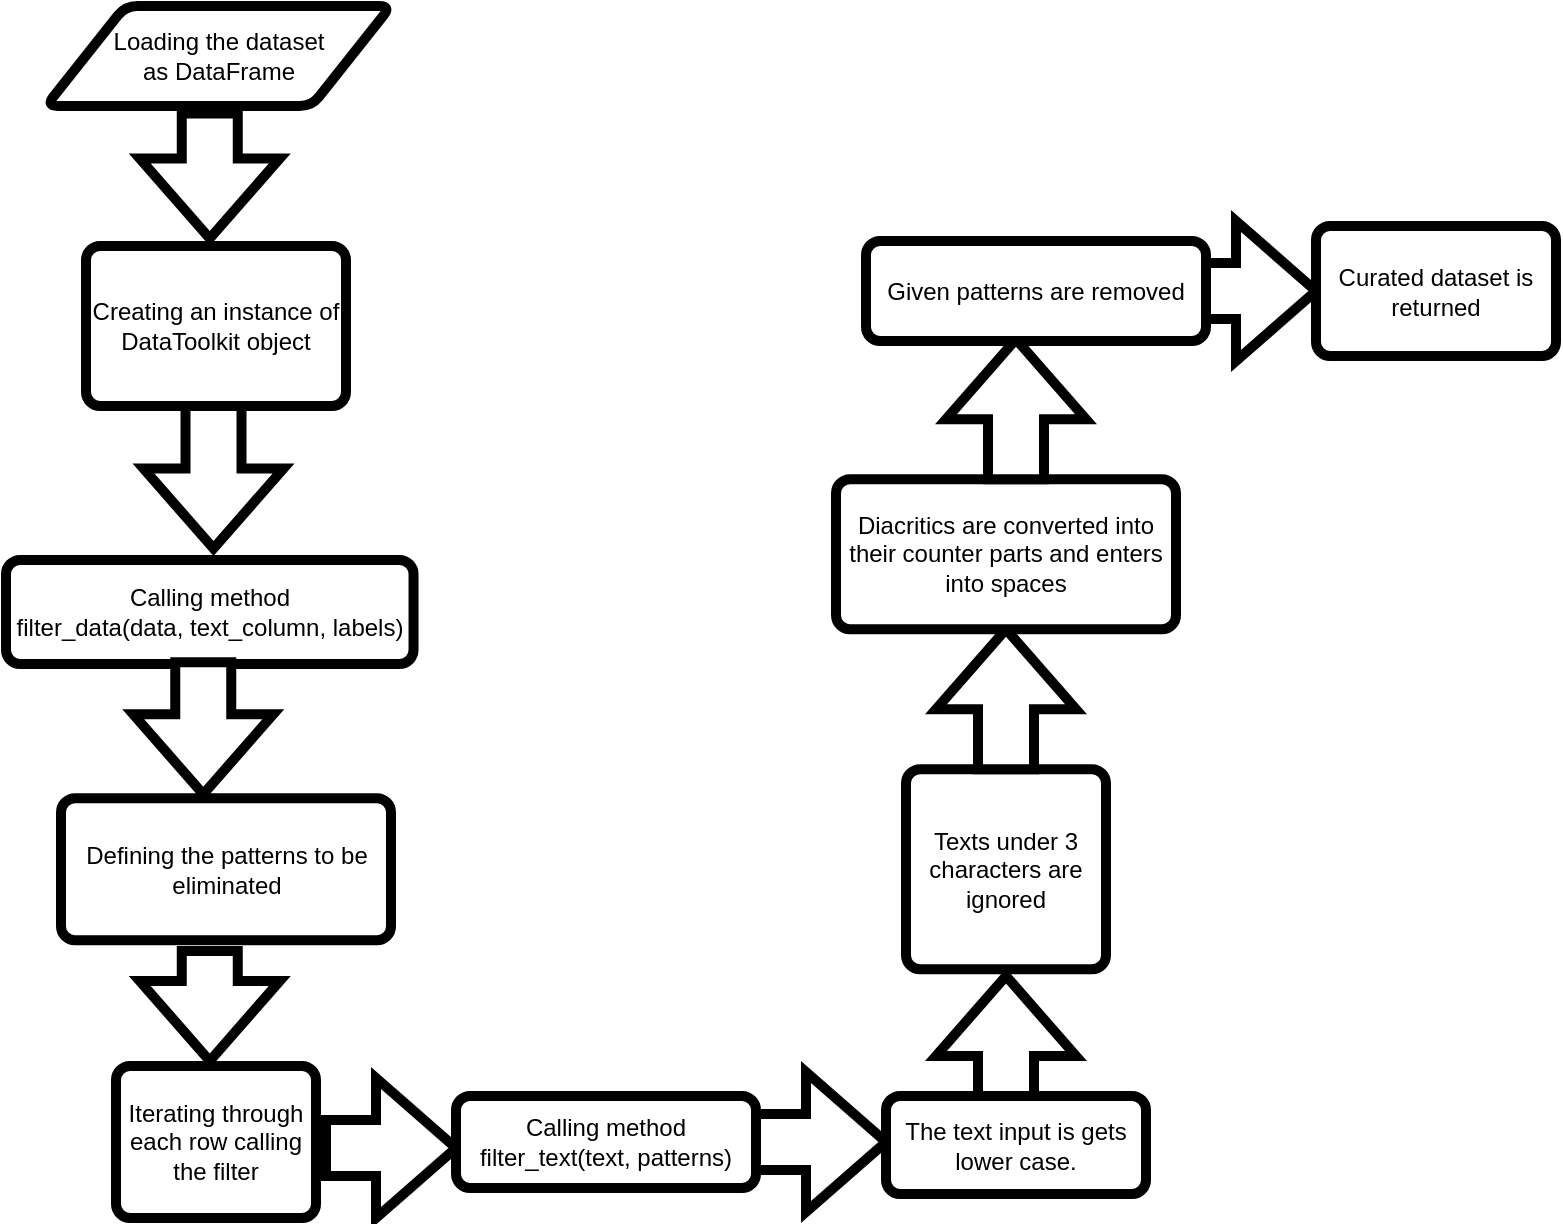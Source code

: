 <mxfile version="26.0.16">
  <diagram name="Page-1" id="z-9ebIY5eiOuRzClkDdE">
    <mxGraphModel dx="1500" dy="814" grid="1" gridSize="10" guides="1" tooltips="1" connect="1" arrows="1" fold="1" page="1" pageScale="1" pageWidth="850" pageHeight="1100" math="0" shadow="0">
      <root>
        <mxCell id="0" />
        <mxCell id="1" parent="0" />
        <mxCell id="M6yBAGcX9ur8Zg72hbxL-10" value="" style="verticalLabelPosition=bottom;verticalAlign=top;html=1;strokeWidth=5;shape=mxgraph.arrows2.arrow;dy=0.6;dx=40;notch=0;rotation=0;" vertex="1" parent="1">
          <mxGeometry x="190" y="656" width="65" height="70" as="geometry" />
        </mxCell>
        <mxCell id="M6yBAGcX9ur8Zg72hbxL-4" value="" style="verticalLabelPosition=bottom;verticalAlign=top;html=1;strokeWidth=5;shape=mxgraph.arrows2.arrow;dy=0.6;dx=40;notch=0;rotation=90;" vertex="1" parent="1">
          <mxGeometry x="100.63" y="170" width="62.5" height="70" as="geometry" />
        </mxCell>
        <mxCell id="M6yBAGcX9ur8Zg72hbxL-2" value="" style="verticalLabelPosition=bottom;verticalAlign=top;html=1;strokeWidth=5;shape=mxgraph.arrows2.arrow;dy=0.6;dx=40;notch=0;rotation=90;" vertex="1" parent="1">
          <mxGeometry x="95.63" y="318.13" width="76.25" height="70" as="geometry" />
        </mxCell>
        <mxCell id="M6yBAGcX9ur8Zg72hbxL-1" value="Creating an instance of DataToolkit object" style="rounded=1;whiteSpace=wrap;html=1;absoluteArcSize=1;arcSize=14;strokeWidth=5;" vertex="1" parent="1">
          <mxGeometry x="70" y="240" width="130" height="80" as="geometry" />
        </mxCell>
        <mxCell id="M6yBAGcX9ur8Zg72hbxL-3" value="&lt;div&gt;Loading the dataset&lt;/div&gt;&lt;div&gt;as DataFrame&lt;/div&gt;" style="shape=parallelogram;html=1;strokeWidth=5;perimeter=parallelogramPerimeter;whiteSpace=wrap;rounded=1;arcSize=12;size=0.23;" vertex="1" parent="1">
          <mxGeometry x="50" y="120" width="172.5" height="50" as="geometry" />
        </mxCell>
        <mxCell id="M6yBAGcX9ur8Zg72hbxL-5" value="Calling method&lt;div&gt;filter_data(data, text_column, labels)&lt;/div&gt;" style="rounded=1;whiteSpace=wrap;html=1;absoluteArcSize=1;arcSize=14;strokeWidth=5;" vertex="1" parent="1">
          <mxGeometry x="30" y="397" width="203.76" height="52" as="geometry" />
        </mxCell>
        <mxCell id="M6yBAGcX9ur8Zg72hbxL-6" value="" style="verticalLabelPosition=bottom;verticalAlign=top;html=1;strokeWidth=5;shape=mxgraph.arrows2.arrow;dy=0.6;dx=40;notch=0;rotation=90;" vertex="1" parent="1">
          <mxGeometry x="95.63" y="446.13" width="66" height="70" as="geometry" />
        </mxCell>
        <mxCell id="M6yBAGcX9ur8Zg72hbxL-7" value="Defining the patterns to be eliminated" style="rounded=1;whiteSpace=wrap;html=1;absoluteArcSize=1;arcSize=14;strokeWidth=5;" vertex="1" parent="1">
          <mxGeometry x="57.5" y="516.13" width="165" height="71" as="geometry" />
        </mxCell>
        <mxCell id="M6yBAGcX9ur8Zg72hbxL-8" value="" style="verticalLabelPosition=bottom;verticalAlign=top;html=1;strokeWidth=5;shape=mxgraph.arrows2.arrow;dy=0.6;dx=40;notch=0;rotation=90;" vertex="1" parent="1">
          <mxGeometry x="104.38" y="585" width="55" height="70" as="geometry" />
        </mxCell>
        <mxCell id="M6yBAGcX9ur8Zg72hbxL-9" value="Iterating through each row calling the filter" style="rounded=1;whiteSpace=wrap;html=1;absoluteArcSize=1;arcSize=14;strokeWidth=5;" vertex="1" parent="1">
          <mxGeometry x="85" y="650" width="100" height="76" as="geometry" />
        </mxCell>
        <mxCell id="M6yBAGcX9ur8Zg72hbxL-11" value="Calling method&lt;div&gt;filter_text(text, patterns)&lt;/div&gt;" style="rounded=1;whiteSpace=wrap;html=1;absoluteArcSize=1;arcSize=14;strokeWidth=5;" vertex="1" parent="1">
          <mxGeometry x="255" y="665" width="150" height="46" as="geometry" />
        </mxCell>
        <mxCell id="M6yBAGcX9ur8Zg72hbxL-12" value="" style="verticalLabelPosition=bottom;verticalAlign=top;html=1;strokeWidth=5;shape=mxgraph.arrows2.arrow;dy=0.6;dx=40;notch=0;" vertex="1" parent="1">
          <mxGeometry x="405" y="653" width="65" height="70" as="geometry" />
        </mxCell>
        <mxCell id="M6yBAGcX9ur8Zg72hbxL-13" value="The text input is gets lower case." style="rounded=1;whiteSpace=wrap;html=1;absoluteArcSize=1;arcSize=14;strokeWidth=5;" vertex="1" parent="1">
          <mxGeometry x="470" y="665" width="130" height="49" as="geometry" />
        </mxCell>
        <mxCell id="M6yBAGcX9ur8Zg72hbxL-14" value="" style="verticalLabelPosition=bottom;verticalAlign=top;html=1;strokeWidth=5;shape=mxgraph.arrows2.arrow;dy=0.6;dx=40;notch=0;rotation=-90;" vertex="1" parent="1">
          <mxGeometry x="500" y="600" width="60" height="70" as="geometry" />
        </mxCell>
        <mxCell id="M6yBAGcX9ur8Zg72hbxL-15" value="Texts under 3 characters are ignored" style="rounded=1;whiteSpace=wrap;html=1;absoluteArcSize=1;arcSize=14;strokeWidth=5;" vertex="1" parent="1">
          <mxGeometry x="480" y="501.63" width="100" height="100" as="geometry" />
        </mxCell>
        <mxCell id="M6yBAGcX9ur8Zg72hbxL-16" value="" style="verticalLabelPosition=bottom;verticalAlign=top;html=1;strokeWidth=5;shape=mxgraph.arrows2.arrow;dy=0.6;dx=40;notch=0;rotation=-90;" vertex="1" parent="1">
          <mxGeometry x="495" y="431.63" width="70" height="70" as="geometry" />
        </mxCell>
        <mxCell id="M6yBAGcX9ur8Zg72hbxL-17" value="Diacritics are converted into their counter parts and enters into spaces" style="rounded=1;whiteSpace=wrap;html=1;absoluteArcSize=1;arcSize=14;strokeWidth=5;" vertex="1" parent="1">
          <mxGeometry x="445" y="356.63" width="170" height="75" as="geometry" />
        </mxCell>
        <mxCell id="M6yBAGcX9ur8Zg72hbxL-18" value="" style="verticalLabelPosition=bottom;verticalAlign=top;html=1;strokeWidth=5;shape=mxgraph.arrows2.arrow;dy=0.6;dx=40;notch=0;rotation=-90;" vertex="1" parent="1">
          <mxGeometry x="500" y="286.63" width="70" height="70" as="geometry" />
        </mxCell>
        <mxCell id="M6yBAGcX9ur8Zg72hbxL-19" value="Given patterns are removed" style="rounded=1;whiteSpace=wrap;html=1;absoluteArcSize=1;arcSize=14;strokeWidth=5;" vertex="1" parent="1">
          <mxGeometry x="460" y="237.5" width="170" height="50" as="geometry" />
        </mxCell>
        <mxCell id="M6yBAGcX9ur8Zg72hbxL-20" value="" style="verticalLabelPosition=bottom;verticalAlign=top;html=1;strokeWidth=5;shape=mxgraph.arrows2.arrow;dy=0.6;dx=40;notch=0;" vertex="1" parent="1">
          <mxGeometry x="630" y="227.5" width="55" height="70" as="geometry" />
        </mxCell>
        <mxCell id="M6yBAGcX9ur8Zg72hbxL-21" value="Curated dataset is returned" style="rounded=1;whiteSpace=wrap;html=1;absoluteArcSize=1;arcSize=14;strokeWidth=5;" vertex="1" parent="1">
          <mxGeometry x="685" y="230" width="120" height="65" as="geometry" />
        </mxCell>
      </root>
    </mxGraphModel>
  </diagram>
</mxfile>

